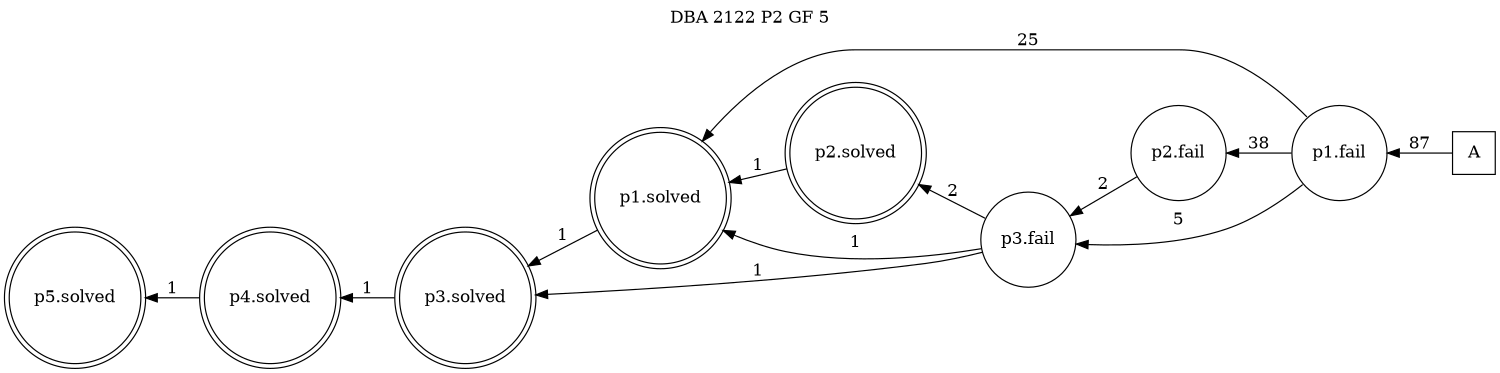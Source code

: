 digraph DBA_2122_P2_GF_5_GOOD {
labelloc="tl"
label= " DBA 2122 P2 GF 5 "
rankdir="RL";
graph [ size=" 10 , 10 !"]

"A" [shape="square" label="A"]
"p1.fail" [shape="circle" label="p1.fail"]
"p1.solved" [shape="doublecircle" label="p1.solved"]
"p2.fail" [shape="circle" label="p2.fail"]
"p3.fail" [shape="circle" label="p3.fail"]
"p3.solved" [shape="doublecircle" label="p3.solved"]
"p2.solved" [shape="doublecircle" label="p2.solved"]
"p4.solved" [shape="doublecircle" label="p4.solved"]
"p5.solved" [shape="doublecircle" label="p5.solved"]
"A" -> "p1.fail" [ label=87]
"p1.fail" -> "p1.solved" [ label=25]
"p1.fail" -> "p2.fail" [ label=38]
"p1.fail" -> "p3.fail" [ label=5]
"p1.solved" -> "p3.solved" [ label=1]
"p2.fail" -> "p3.fail" [ label=2]
"p3.fail" -> "p1.solved" [ label=1]
"p3.fail" -> "p3.solved" [ label=1]
"p3.fail" -> "p2.solved" [ label=2]
"p3.solved" -> "p4.solved" [ label=1]
"p2.solved" -> "p1.solved" [ label=1]
"p4.solved" -> "p5.solved" [ label=1]
}

